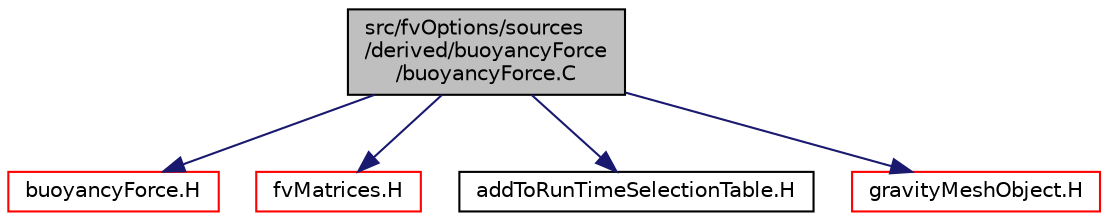 digraph "src/fvOptions/sources/derived/buoyancyForce/buoyancyForce.C"
{
  bgcolor="transparent";
  edge [fontname="Helvetica",fontsize="10",labelfontname="Helvetica",labelfontsize="10"];
  node [fontname="Helvetica",fontsize="10",shape=record];
  Node1 [label="src/fvOptions/sources\l/derived/buoyancyForce\l/buoyancyForce.C",height=0.2,width=0.4,color="black", fillcolor="grey75", style="filled" fontcolor="black"];
  Node1 -> Node2 [color="midnightblue",fontsize="10",style="solid",fontname="Helvetica"];
  Node2 [label="buoyancyForce.H",height=0.2,width=0.4,color="red",URL="$buoyancyForce_8H.html"];
  Node1 -> Node3 [color="midnightblue",fontsize="10",style="solid",fontname="Helvetica"];
  Node3 [label="fvMatrices.H",height=0.2,width=0.4,color="red",URL="$fvMatrices_8H.html",tooltip="A special matrix type and solver, designed for finite volume solutions of scalar equations. "];
  Node1 -> Node4 [color="midnightblue",fontsize="10",style="solid",fontname="Helvetica"];
  Node4 [label="addToRunTimeSelectionTable.H",height=0.2,width=0.4,color="black",URL="$addToRunTimeSelectionTable_8H.html",tooltip="Macros for easy insertion into run-time selection tables. "];
  Node1 -> Node5 [color="midnightblue",fontsize="10",style="solid",fontname="Helvetica"];
  Node5 [label="gravityMeshObject.H",height=0.2,width=0.4,color="red",URL="$gravityMeshObject_8H.html"];
}
